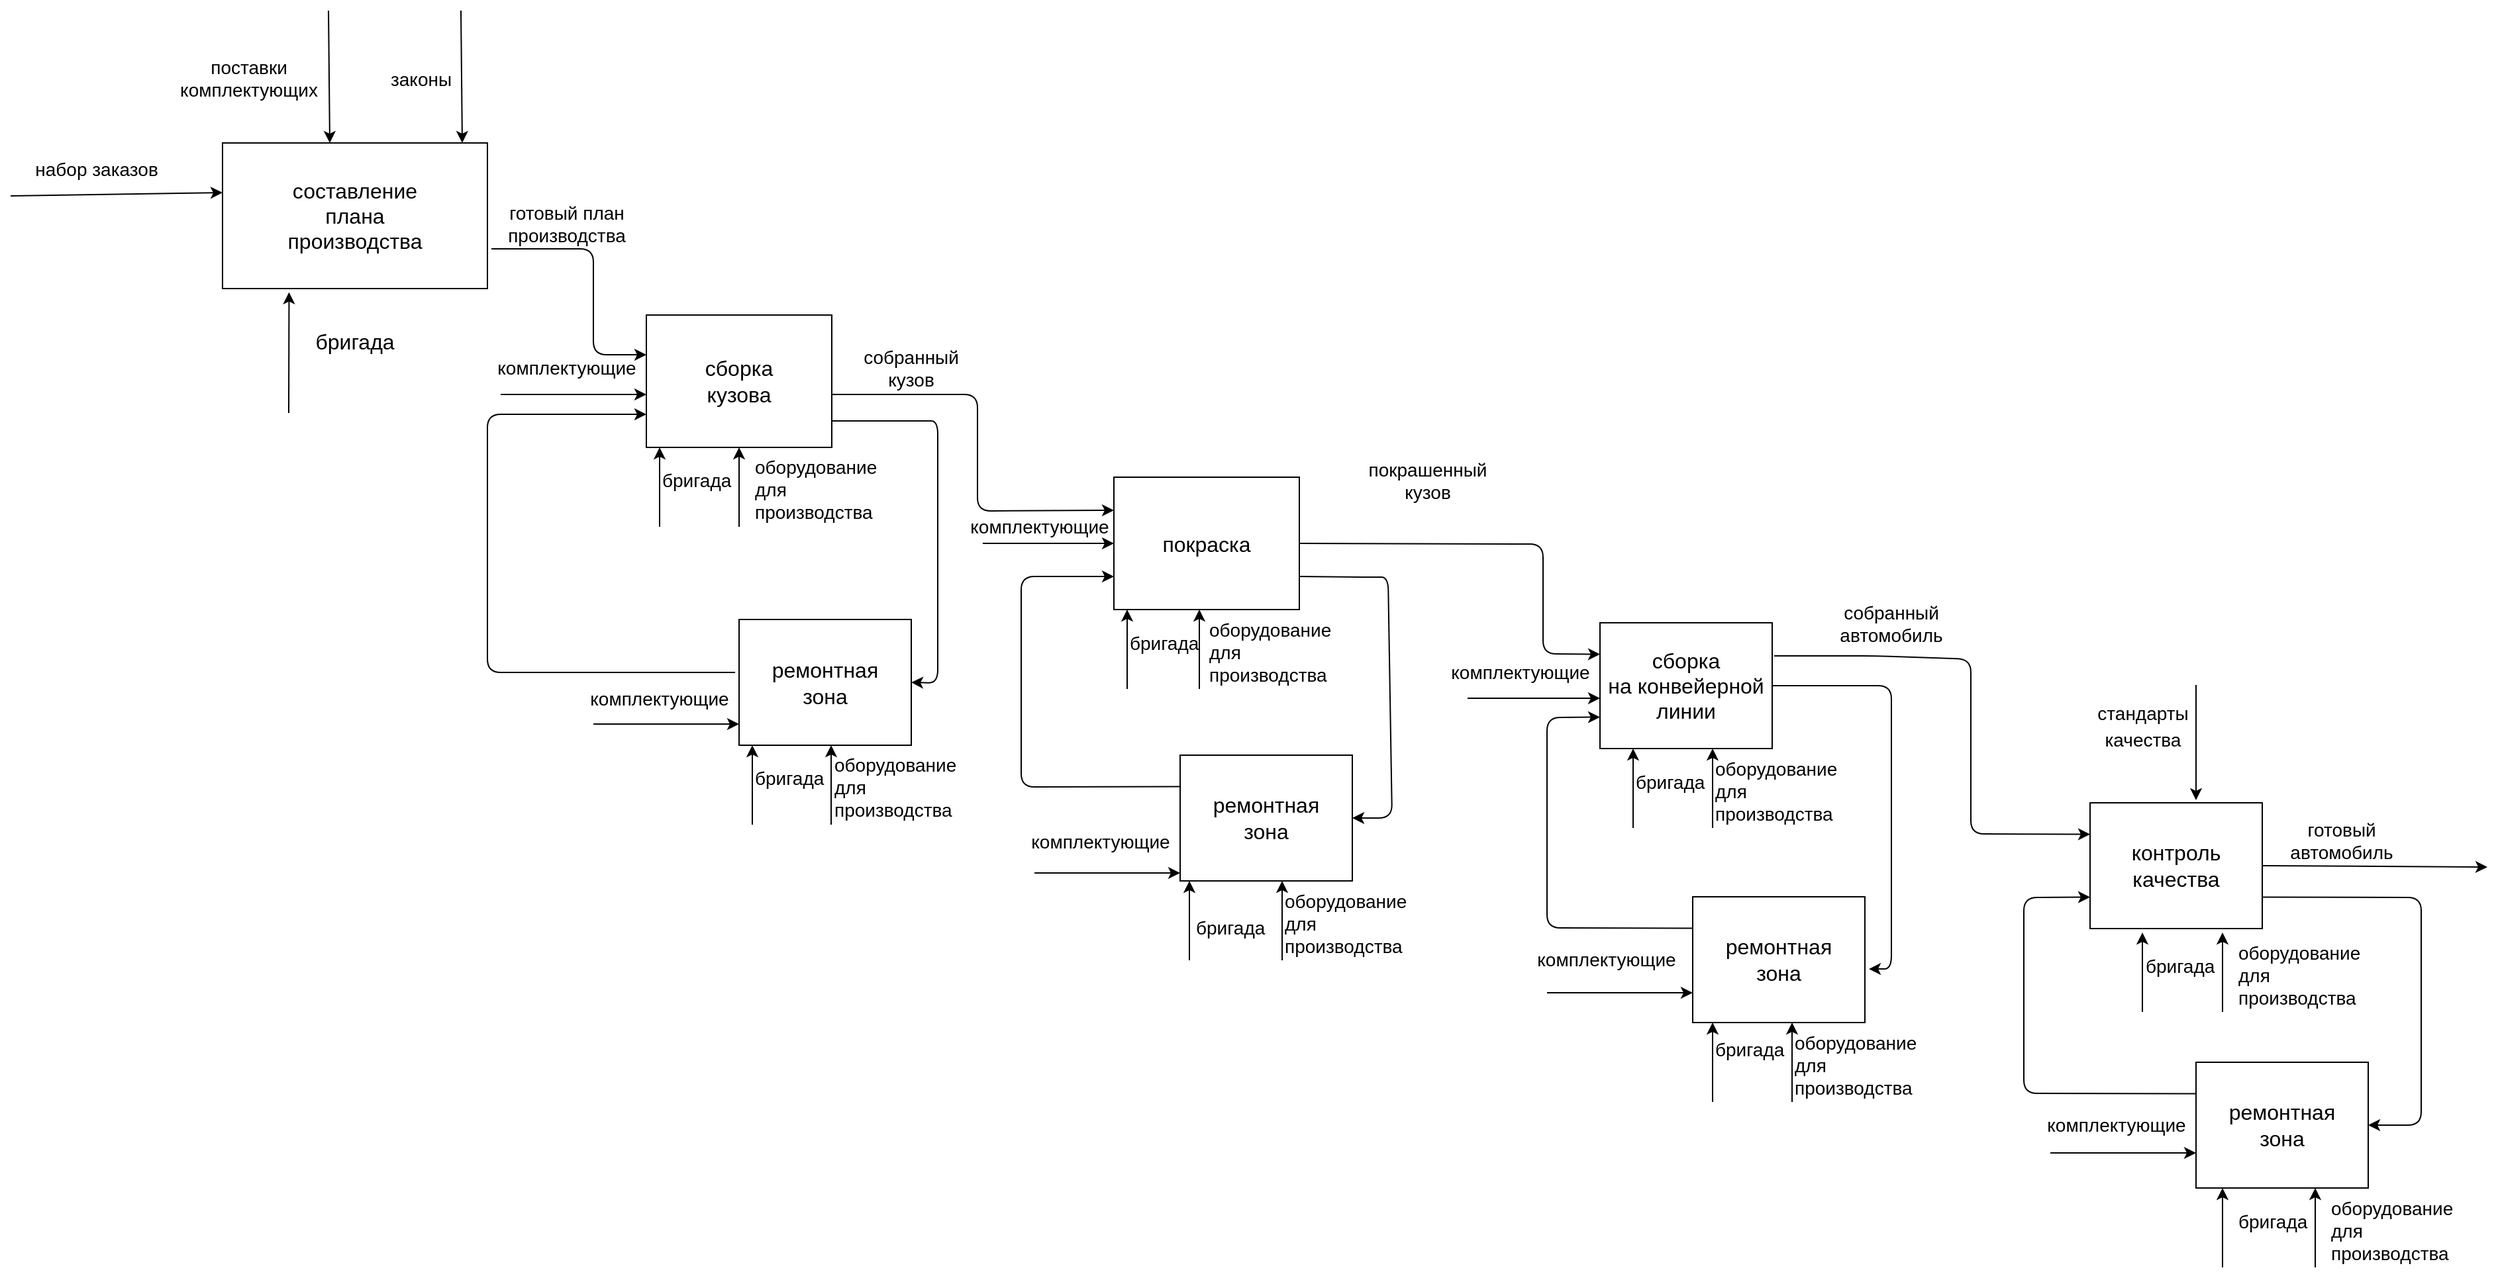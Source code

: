 <mxfile version="13.3.5" type="device"><diagram name="Page-1" id="90a13364-a465-7bf4-72fc-28e22215d7a0"><mxGraphModel dx="2106" dy="990" grid="1" gridSize="10" guides="1" tooltips="1" connect="1" arrows="1" fold="1" page="1" pageScale="1.5" pageWidth="1169" pageHeight="826" background="#ffffff" math="0" shadow="0"><root><mxCell id="0" style=";html=1;"/><mxCell id="1" style=";html=1;" parent="0"/><mxCell id="l4Ye3lDxJBevaOOQTkJg-3" value="" style="endArrow=classic;html=1;fontSize=17;entryX=0;entryY=0.25;entryDx=0;entryDy=0;" parent="1" edge="1"><mxGeometry width="50" height="50" relative="1" as="geometry"><mxPoint x="80" y="200" as="sourcePoint"/><mxPoint x="240" y="197.5" as="targetPoint"/></mxGeometry></mxCell><mxCell id="l4Ye3lDxJBevaOOQTkJg-6" value="&lt;font style=&quot;font-size: 14px&quot;&gt;набор заказов&lt;/font&gt;" style="text;html=1;strokeColor=none;fillColor=none;align=center;verticalAlign=middle;whiteSpace=wrap;rounded=0;fontSize=17;" parent="1" vertex="1"><mxGeometry x="80" y="170" width="130" height="20" as="geometry"/></mxCell><mxCell id="l4Ye3lDxJBevaOOQTkJg-11" value="" style="endArrow=classic;html=1;fontSize=17;" parent="1" edge="1"><mxGeometry width="50" height="50" relative="1" as="geometry"><mxPoint x="320" y="60" as="sourcePoint"/><mxPoint x="321" y="160" as="targetPoint"/></mxGeometry></mxCell><mxCell id="l4Ye3lDxJBevaOOQTkJg-12" value="" style="endArrow=classic;html=1;fontSize=17;" parent="1" edge="1"><mxGeometry width="50" height="50" relative="1" as="geometry"><mxPoint x="420" y="60" as="sourcePoint"/><mxPoint x="421" y="160" as="targetPoint"/></mxGeometry></mxCell><mxCell id="l4Ye3lDxJBevaOOQTkJg-14" value="&lt;div style=&quot;font-size: 14px&quot;&gt;&lt;font style=&quot;font-size: 14px&quot;&gt;законы&lt;/font&gt;&lt;/div&gt;&lt;div style=&quot;font-size: 14px&quot;&gt;&lt;font style=&quot;font-size: 14px&quot;&gt;&lt;br&gt;&lt;/font&gt;&lt;/div&gt;" style="text;html=1;strokeColor=none;fillColor=none;align=center;verticalAlign=middle;whiteSpace=wrap;rounded=0;fontSize=17;" parent="1" vertex="1"><mxGeometry x="370" y="110" width="40" height="20" as="geometry"/></mxCell><mxCell id="l4Ye3lDxJBevaOOQTkJg-16" value="" style="endArrow=classic;html=1;fontSize=17;entryX=0.208;entryY=0.992;entryDx=0;entryDy=0;entryPerimeter=0;" parent="1" edge="1"><mxGeometry width="50" height="50" relative="1" as="geometry"><mxPoint x="290" y="364" as="sourcePoint"/><mxPoint x="290.24" y="272.8" as="targetPoint"/></mxGeometry></mxCell><mxCell id="l4Ye3lDxJBevaOOQTkJg-34" value="&lt;div style=&quot;font-size: 14px&quot;&gt;&lt;font style=&quot;font-size: 14px&quot;&gt;поставки комплектующих&lt;/font&gt;&lt;/div&gt;&lt;div style=&quot;font-size: 14px&quot;&gt;&lt;font style=&quot;font-size: 14px&quot;&gt;&lt;br&gt;&lt;/font&gt;&lt;/div&gt;" style="text;html=1;strokeColor=none;fillColor=none;align=center;verticalAlign=middle;whiteSpace=wrap;rounded=0;fontSize=16;" parent="1" vertex="1"><mxGeometry x="240" y="100" width="40" height="40" as="geometry"/></mxCell><mxCell id="l4Ye3lDxJBevaOOQTkJg-70" value="бригада" style="text;html=1;strokeColor=none;fillColor=none;align=center;verticalAlign=middle;whiteSpace=wrap;rounded=0;fontSize=16;" parent="1" vertex="1"><mxGeometry x="320" y="300" width="40" height="20" as="geometry"/></mxCell><mxCell id="l4Ye3lDxJBevaOOQTkJg-71" value="" style="endArrow=classic;html=1;fontSize=16;" parent="1" edge="1"><mxGeometry width="50" height="50" relative="1" as="geometry"><mxPoint x="630" y="450" as="sourcePoint"/><mxPoint x="630" y="390" as="targetPoint"/></mxGeometry></mxCell><mxCell id="l4Ye3lDxJBevaOOQTkJg-76" value="" style="endArrow=classic;html=1;fontSize=16;" parent="1" edge="1"><mxGeometry width="50" height="50" relative="1" as="geometry"><mxPoint x="443" y="240" as="sourcePoint"/><mxPoint x="560" y="320" as="targetPoint"/><Array as="points"><mxPoint x="520" y="240"/><mxPoint x="520" y="260"/><mxPoint x="520" y="320"/></Array></mxGeometry></mxCell><mxCell id="l4Ye3lDxJBevaOOQTkJg-77" value="&lt;div&gt;готовый план производства&lt;/div&gt;&lt;div&gt;&lt;br&gt;&lt;/div&gt;" style="text;html=1;strokeColor=none;fillColor=none;align=center;verticalAlign=middle;whiteSpace=wrap;rounded=0;fontSize=14;" parent="1" vertex="1"><mxGeometry x="480" y="220" width="40" height="20" as="geometry"/></mxCell><mxCell id="l4Ye3lDxJBevaOOQTkJg-86" value="" style="endArrow=classic;html=1;fontSize=16;entryX=0;entryY=0.25;entryDx=0;entryDy=0;" parent="1" edge="1" target="DagcptpTmMrBNwU3yd0J-8"><mxGeometry width="50" height="50" relative="1" as="geometry"><mxPoint x="700" y="350" as="sourcePoint"/><mxPoint x="900" y="370" as="targetPoint"/><Array as="points"><mxPoint x="777" y="350"/><mxPoint x="810" y="350"/><mxPoint x="810" y="438"/></Array></mxGeometry></mxCell><mxCell id="l4Ye3lDxJBevaOOQTkJg-90" value="собранный кузов" style="text;html=1;strokeColor=none;fillColor=none;align=center;verticalAlign=middle;whiteSpace=wrap;rounded=0;fontSize=14;" parent="1" vertex="1"><mxGeometry x="740" y="320" width="40" height="20" as="geometry"/></mxCell><mxCell id="l4Ye3lDxJBevaOOQTkJg-92" value="" style="endArrow=classic;html=1;fontSize=16;exitX=1;exitY=0.5;exitDx=0;exitDy=0;entryX=0;entryY=0.25;entryDx=0;entryDy=0;" parent="1" edge="1" target="DagcptpTmMrBNwU3yd0J-12" source="DagcptpTmMrBNwU3yd0J-8"><mxGeometry width="50" height="50" relative="1" as="geometry"><mxPoint x="1160" y="450" as="sourcePoint"/><mxPoint x="1277" y="530" as="targetPoint"/><Array as="points"><mxPoint x="1237" y="463"/><mxPoint x="1237" y="546"/></Array></mxGeometry></mxCell><mxCell id="l4Ye3lDxJBevaOOQTkJg-94" value="" style="endArrow=classic;html=1;fontSize=16;entryX=0;entryY=0.25;entryDx=0;entryDy=0;" parent="1" edge="1" target="DagcptpTmMrBNwU3yd0J-13"><mxGeometry width="50" height="50" relative="1" as="geometry"><mxPoint x="1411.5" y="547.5" as="sourcePoint"/><mxPoint x="1630" y="620" as="targetPoint"/><Array as="points"><mxPoint x="1488.5" y="547.5"/><mxPoint x="1560" y="550"/><mxPoint x="1560" y="682"/></Array></mxGeometry></mxCell><mxCell id="l4Ye3lDxJBevaOOQTkJg-96" value="покрашенный кузов" style="text;html=1;strokeColor=none;fillColor=none;align=center;verticalAlign=middle;whiteSpace=wrap;rounded=0;fontSize=14;" parent="1" vertex="1"><mxGeometry x="1130" y="405" width="40" height="20" as="geometry"/></mxCell><mxCell id="l4Ye3lDxJBevaOOQTkJg-99" value="собранный автомобиль" style="text;html=1;strokeColor=none;fillColor=none;align=center;verticalAlign=middle;whiteSpace=wrap;rounded=0;fontSize=14;" parent="1" vertex="1"><mxGeometry x="1480" y="512.5" width="40" height="20" as="geometry"/></mxCell><mxCell id="l4Ye3lDxJBevaOOQTkJg-101" value="&lt;font style=&quot;font-size: 14px&quot;&gt;стандарты качества&lt;/font&gt;" style="text;html=1;strokeColor=none;fillColor=none;align=center;verticalAlign=middle;whiteSpace=wrap;rounded=0;fontSize=16;" parent="1" vertex="1"><mxGeometry x="1670" y="590" width="40" height="20" as="geometry"/></mxCell><mxCell id="l4Ye3lDxJBevaOOQTkJg-102" value="" style="endArrow=classic;html=1;fontSize=16;" parent="1" edge="1"><mxGeometry width="50" height="50" relative="1" as="geometry"><mxPoint x="1730" y="569.5" as="sourcePoint"/><mxPoint x="1730" y="656.5" as="targetPoint"/><Array as="points"><mxPoint x="1730" y="619.5"/></Array></mxGeometry></mxCell><mxCell id="l4Ye3lDxJBevaOOQTkJg-103" value="" style="endArrow=classic;html=1;fontSize=17;entryX=-0.007;entryY=0.58;entryDx=0;entryDy=0;entryPerimeter=0;" parent="1" edge="1"><mxGeometry width="50" height="50" relative="1" as="geometry"><mxPoint x="450" y="350" as="sourcePoint"/><mxPoint x="560" y="350" as="targetPoint"/></mxGeometry></mxCell><mxCell id="l4Ye3lDxJBevaOOQTkJg-104" value="&lt;font style=&quot;font-size: 14px&quot;&gt;комплектующие&lt;/font&gt;" style="text;html=1;strokeColor=none;fillColor=none;align=center;verticalAlign=middle;whiteSpace=wrap;rounded=0;fontSize=17;" parent="1" vertex="1"><mxGeometry x="480" y="320" width="40" height="20" as="geometry"/></mxCell><mxCell id="l4Ye3lDxJBevaOOQTkJg-108" value="" style="endArrow=classic;html=1;fontSize=17;entryX=-0.007;entryY=0.58;entryDx=0;entryDy=0;entryPerimeter=0;" parent="1" edge="1"><mxGeometry width="50" height="50" relative="1" as="geometry"><mxPoint x="813.98" y="462.5" as="sourcePoint"/><mxPoint x="913" y="462.5" as="targetPoint"/></mxGeometry></mxCell><mxCell id="l4Ye3lDxJBevaOOQTkJg-109" value="&lt;font style=&quot;font-size: 14px&quot;&gt;комплектующие&lt;/font&gt;" style="text;html=1;strokeColor=none;fillColor=none;align=center;verticalAlign=middle;whiteSpace=wrap;rounded=0;fontSize=17;" parent="1" vertex="1"><mxGeometry x="837" y="440" width="40" height="20" as="geometry"/></mxCell><mxCell id="l4Ye3lDxJBevaOOQTkJg-110" value="" style="endArrow=classic;html=1;fontSize=17;entryX=-0.007;entryY=0.58;entryDx=0;entryDy=0;entryPerimeter=0;" parent="1" edge="1"><mxGeometry width="50" height="50" relative="1" as="geometry"><mxPoint x="1180" y="579.5" as="sourcePoint"/><mxPoint x="1280" y="579.5" as="targetPoint"/></mxGeometry></mxCell><mxCell id="l4Ye3lDxJBevaOOQTkJg-111" value="&lt;font style=&quot;font-size: 14px&quot;&gt;комплектующие&lt;/font&gt;" style="text;html=1;strokeColor=none;fillColor=none;align=center;verticalAlign=middle;whiteSpace=wrap;rounded=0;fontSize=17;" parent="1" vertex="1"><mxGeometry x="1200" y="549.5" width="40" height="20" as="geometry"/></mxCell><mxCell id="l4Ye3lDxJBevaOOQTkJg-114" value="" style="endArrow=classic;html=1;fontSize=14;exitX=1;exitY=0.5;exitDx=0;exitDy=0;" parent="1" edge="1" source="DagcptpTmMrBNwU3yd0J-13"><mxGeometry width="50" height="50" relative="1" as="geometry"><mxPoint x="1790" y="706.5" as="sourcePoint"/><mxPoint x="1950" y="707" as="targetPoint"/></mxGeometry></mxCell><mxCell id="l4Ye3lDxJBevaOOQTkJg-115" value="готовый автомобиль" style="text;html=1;strokeColor=none;fillColor=none;align=center;verticalAlign=middle;whiteSpace=wrap;rounded=0;fontSize=14;" parent="1" vertex="1"><mxGeometry x="1820" y="676.5" width="40" height="20" as="geometry"/></mxCell><mxCell id="l4Ye3lDxJBevaOOQTkJg-123" value="" style="endArrow=classic;html=1;fontSize=17;entryX=-0.007;entryY=0.58;entryDx=0;entryDy=0;entryPerimeter=0;" parent="1" edge="1"><mxGeometry width="50" height="50" relative="1" as="geometry"><mxPoint x="520" y="599" as="sourcePoint"/><mxPoint x="630" y="599" as="targetPoint"/></mxGeometry></mxCell><mxCell id="l4Ye3lDxJBevaOOQTkJg-124" value="&lt;font style=&quot;font-size: 14px&quot;&gt;комплектующие&lt;/font&gt;" style="text;html=1;strokeColor=none;fillColor=none;align=center;verticalAlign=middle;whiteSpace=wrap;rounded=0;fontSize=17;" parent="1" vertex="1"><mxGeometry x="550" y="570" width="40" height="20" as="geometry"/></mxCell><mxCell id="l4Ye3lDxJBevaOOQTkJg-127" value="" style="endArrow=classic;html=1;fontSize=17;entryX=-0.007;entryY=0.58;entryDx=0;entryDy=0;entryPerimeter=0;" parent="1" edge="1"><mxGeometry width="50" height="50" relative="1" as="geometry"><mxPoint x="853" y="711.5" as="sourcePoint"/><mxPoint x="963" y="711.5" as="targetPoint"/></mxGeometry></mxCell><mxCell id="l4Ye3lDxJBevaOOQTkJg-128" value="&lt;font style=&quot;font-size: 14px&quot;&gt;комплектующие&lt;/font&gt;" style="text;html=1;strokeColor=none;fillColor=none;align=center;verticalAlign=middle;whiteSpace=wrap;rounded=0;fontSize=17;" parent="1" vertex="1"><mxGeometry x="883" y="677.5" width="40" height="20" as="geometry"/></mxCell><mxCell id="l4Ye3lDxJBevaOOQTkJg-130" value="" style="endArrow=classic;html=1;fontSize=17;entryX=-0.007;entryY=0.58;entryDx=0;entryDy=0;entryPerimeter=0;" parent="1" edge="1"><mxGeometry width="50" height="50" relative="1" as="geometry"><mxPoint x="1240" y="802" as="sourcePoint"/><mxPoint x="1350" y="802" as="targetPoint"/></mxGeometry></mxCell><mxCell id="l4Ye3lDxJBevaOOQTkJg-131" value="&lt;font style=&quot;font-size: 14px&quot;&gt;комплектующие&lt;/font&gt;" style="text;html=1;strokeColor=none;fillColor=none;align=center;verticalAlign=middle;whiteSpace=wrap;rounded=0;fontSize=17;" parent="1" vertex="1"><mxGeometry x="1265" y="767" width="40" height="20" as="geometry"/></mxCell><mxCell id="l4Ye3lDxJBevaOOQTkJg-132" value="" style="endArrow=classic;html=1;fontSize=17;entryX=-0.007;entryY=0.58;entryDx=0;entryDy=0;entryPerimeter=0;" parent="1" edge="1"><mxGeometry width="50" height="50" relative="1" as="geometry"><mxPoint x="1620" y="923" as="sourcePoint"/><mxPoint x="1730" y="923" as="targetPoint"/></mxGeometry></mxCell><mxCell id="l4Ye3lDxJBevaOOQTkJg-133" value="&lt;font style=&quot;font-size: 14px&quot;&gt;комплектующие&lt;/font&gt;" style="text;html=1;strokeColor=none;fillColor=none;align=center;verticalAlign=middle;whiteSpace=wrap;rounded=0;fontSize=17;" parent="1" vertex="1"><mxGeometry x="1650" y="892" width="40" height="20" as="geometry"/></mxCell><mxCell id="l4Ye3lDxJBevaOOQTkJg-137" value="&lt;font style=&quot;font-size: 14px&quot;&gt;бригада&lt;/font&gt;" style="text;whiteSpace=wrap;html=1;fontSize=14;" parent="1" vertex="1"><mxGeometry x="570" y="400" width="80" height="30" as="geometry"/></mxCell><mxCell id="l4Ye3lDxJBevaOOQTkJg-139" value="" style="endArrow=classic;html=1;fontSize=16;" parent="1" edge="1"><mxGeometry width="50" height="50" relative="1" as="geometry"><mxPoint x="923" y="572.5" as="sourcePoint"/><mxPoint x="923" y="512.5" as="targetPoint"/></mxGeometry></mxCell><mxCell id="l4Ye3lDxJBevaOOQTkJg-140" value="" style="endArrow=classic;html=1;fontSize=16;" parent="1" edge="1"><mxGeometry width="50" height="50" relative="1" as="geometry"><mxPoint x="970" y="777.5" as="sourcePoint"/><mxPoint x="970" y="717.5" as="targetPoint"/></mxGeometry></mxCell><mxCell id="l4Ye3lDxJBevaOOQTkJg-141" value="" style="endArrow=classic;html=1;fontSize=16;" parent="1" edge="1"><mxGeometry width="50" height="50" relative="1" as="geometry"><mxPoint x="1305" y="677.5" as="sourcePoint"/><mxPoint x="1305" y="617.5" as="targetPoint"/></mxGeometry></mxCell><mxCell id="l4Ye3lDxJBevaOOQTkJg-142" value="" style="endArrow=classic;html=1;fontSize=16;" parent="1" edge="1"><mxGeometry width="50" height="50" relative="1" as="geometry"><mxPoint x="1365" y="884.5" as="sourcePoint"/><mxPoint x="1365" y="824.5" as="targetPoint"/></mxGeometry></mxCell><mxCell id="l4Ye3lDxJBevaOOQTkJg-143" value="" style="endArrow=classic;html=1;fontSize=16;" parent="1" edge="1"><mxGeometry width="50" height="50" relative="1" as="geometry"><mxPoint x="1689.5" y="816.5" as="sourcePoint"/><mxPoint x="1689.5" y="756.5" as="targetPoint"/></mxGeometry></mxCell><mxCell id="l4Ye3lDxJBevaOOQTkJg-144" value="" style="endArrow=classic;html=1;fontSize=16;" parent="1" edge="1"><mxGeometry width="50" height="50" relative="1" as="geometry"><mxPoint x="1750" y="1009.5" as="sourcePoint"/><mxPoint x="1750" y="949.5" as="targetPoint"/></mxGeometry></mxCell><mxCell id="l4Ye3lDxJBevaOOQTkJg-147" value="&lt;font style=&quot;font-size: 14px&quot;&gt;бригада&lt;/font&gt;" style="text;whiteSpace=wrap;html=1;fontSize=14;" parent="1" vertex="1"><mxGeometry x="973" y="737.5" width="80" height="30" as="geometry"/></mxCell><mxCell id="l4Ye3lDxJBevaOOQTkJg-148" value="&lt;font style=&quot;font-size: 14px&quot;&gt;бригада&lt;/font&gt;" style="text;whiteSpace=wrap;html=1;fontSize=14;" parent="1" vertex="1"><mxGeometry x="923" y="522.5" width="80" height="30" as="geometry"/></mxCell><mxCell id="l4Ye3lDxJBevaOOQTkJg-149" value="&lt;font style=&quot;font-size: 14px&quot;&gt;бригада&lt;/font&gt;" style="text;whiteSpace=wrap;html=1;fontSize=14;" parent="1" vertex="1"><mxGeometry x="1305" y="627.5" width="80" height="30" as="geometry"/></mxCell><mxCell id="l4Ye3lDxJBevaOOQTkJg-150" value="&lt;font style=&quot;font-size: 14px&quot;&gt;бригада&lt;/font&gt;" style="text;whiteSpace=wrap;html=1;fontSize=14;" parent="1" vertex="1"><mxGeometry x="1365" y="829.5" width="80" height="30" as="geometry"/></mxCell><mxCell id="l4Ye3lDxJBevaOOQTkJg-151" value="&lt;font style=&quot;font-size: 14px&quot;&gt;бригада&lt;/font&gt;" style="text;whiteSpace=wrap;html=1;fontSize=14;" parent="1" vertex="1"><mxGeometry x="1760" y="959.5" width="80" height="30" as="geometry"/></mxCell><mxCell id="l4Ye3lDxJBevaOOQTkJg-152" value="&lt;font style=&quot;font-size: 14px&quot;&gt;бригада&lt;/font&gt;" style="text;whiteSpace=wrap;html=1;fontSize=14;" parent="1" vertex="1"><mxGeometry x="1690" y="766.5" width="80" height="30" as="geometry"/></mxCell><mxCell id="l4Ye3lDxJBevaOOQTkJg-161" value="" style="endArrow=classic;html=1;fontSize=16;" parent="1" edge="1"><mxGeometry width="50" height="50" relative="1" as="geometry"><mxPoint x="570" y="450" as="sourcePoint"/><mxPoint x="570" y="390" as="targetPoint"/></mxGeometry></mxCell><mxCell id="l4Ye3lDxJBevaOOQTkJg-166" value="&lt;meta charset=&quot;utf-8&quot;&gt;&lt;font style=&quot;font-size: 14px&quot;&gt;оборудование для производства&lt;/font&gt;" style="text;whiteSpace=wrap;html=1;fontSize=14;" parent="1" vertex="1"><mxGeometry x="640" y="390" width="90" height="30" as="geometry"/></mxCell><mxCell id="l4Ye3lDxJBevaOOQTkJg-174" value="" style="endArrow=classic;html=1;fontSize=16;" parent="1" edge="1"><mxGeometry width="50" height="50" relative="1" as="geometry"><mxPoint x="640" y="675" as="sourcePoint"/><mxPoint x="640" y="615" as="targetPoint"/></mxGeometry></mxCell><mxCell id="l4Ye3lDxJBevaOOQTkJg-178" value="&lt;font style=&quot;font-size: 14px&quot;&gt;бригада&lt;/font&gt;" style="text;whiteSpace=wrap;html=1;fontSize=14;" parent="1" vertex="1"><mxGeometry x="640" y="625" width="90" height="30" as="geometry"/></mxCell><mxCell id="l4Ye3lDxJBevaOOQTkJg-181" value="" style="endArrow=classic;html=1;fontSize=16;" parent="1" edge="1"><mxGeometry width="50" height="50" relative="1" as="geometry"><mxPoint x="699.5" y="675" as="sourcePoint"/><mxPoint x="699.5" y="615" as="targetPoint"/></mxGeometry></mxCell><mxCell id="l4Ye3lDxJBevaOOQTkJg-182" value="" style="endArrow=classic;html=1;fontSize=16;" parent="1" edge="1"><mxGeometry width="50" height="50" relative="1" as="geometry"><mxPoint x="977.5" y="572.5" as="sourcePoint"/><mxPoint x="977.5" y="512.5" as="targetPoint"/></mxGeometry></mxCell><mxCell id="l4Ye3lDxJBevaOOQTkJg-183" value="" style="endArrow=classic;html=1;fontSize=16;" parent="1" edge="1"><mxGeometry width="50" height="50" relative="1" as="geometry"><mxPoint x="1040" y="777.5" as="sourcePoint"/><mxPoint x="1040" y="717.5" as="targetPoint"/></mxGeometry></mxCell><mxCell id="l4Ye3lDxJBevaOOQTkJg-184" value="" style="endArrow=classic;html=1;fontSize=16;" parent="1" edge="1"><mxGeometry width="50" height="50" relative="1" as="geometry"><mxPoint x="1365" y="677.5" as="sourcePoint"/><mxPoint x="1365" y="617.5" as="targetPoint"/></mxGeometry></mxCell><mxCell id="l4Ye3lDxJBevaOOQTkJg-185" value="" style="endArrow=classic;html=1;fontSize=16;" parent="1" edge="1"><mxGeometry width="50" height="50" relative="1" as="geometry"><mxPoint x="1425" y="884.5" as="sourcePoint"/><mxPoint x="1425" y="824.5" as="targetPoint"/></mxGeometry></mxCell><mxCell id="l4Ye3lDxJBevaOOQTkJg-186" value="" style="endArrow=classic;html=1;fontSize=16;" parent="1" edge="1"><mxGeometry width="50" height="50" relative="1" as="geometry"><mxPoint x="1750" y="816.5" as="sourcePoint"/><mxPoint x="1750" y="756.5" as="targetPoint"/></mxGeometry></mxCell><mxCell id="l4Ye3lDxJBevaOOQTkJg-187" value="" style="endArrow=classic;html=1;fontSize=16;" parent="1" edge="1"><mxGeometry width="50" height="50" relative="1" as="geometry"><mxPoint x="1820" y="1009.5" as="sourcePoint"/><mxPoint x="1820" y="949.5" as="targetPoint"/></mxGeometry></mxCell><mxCell id="l4Ye3lDxJBevaOOQTkJg-188" value="&lt;meta charset=&quot;utf-8&quot;&gt;&lt;font style=&quot;font-size: 14px&quot;&gt;оборудование для производства&lt;/font&gt;" style="text;whiteSpace=wrap;html=1;fontSize=14;" parent="1" vertex="1"><mxGeometry x="700" y="615" width="90" height="30" as="geometry"/></mxCell><mxCell id="l4Ye3lDxJBevaOOQTkJg-189" value="&lt;meta charset=&quot;utf-8&quot;&gt;&lt;font style=&quot;font-size: 14px&quot;&gt;оборудование для производства&lt;/font&gt;" style="text;whiteSpace=wrap;html=1;fontSize=14;" parent="1" vertex="1"><mxGeometry x="983" y="512.5" width="90" height="30" as="geometry"/></mxCell><mxCell id="l4Ye3lDxJBevaOOQTkJg-191" value="&lt;meta charset=&quot;utf-8&quot;&gt;&lt;font style=&quot;font-size: 14px&quot;&gt;оборудование для производства&lt;/font&gt;" style="text;whiteSpace=wrap;html=1;fontSize=14;" parent="1" vertex="1"><mxGeometry x="1040" y="717.5" width="90" height="30" as="geometry"/></mxCell><mxCell id="l4Ye3lDxJBevaOOQTkJg-192" value="&lt;meta charset=&quot;utf-8&quot;&gt;&lt;font style=&quot;font-size: 14px&quot;&gt;оборудование для производства&lt;/font&gt;" style="text;whiteSpace=wrap;html=1;fontSize=14;" parent="1" vertex="1"><mxGeometry x="1365" y="617.5" width="90" height="30" as="geometry"/></mxCell><mxCell id="l4Ye3lDxJBevaOOQTkJg-193" value="&lt;meta charset=&quot;utf-8&quot;&gt;&lt;font style=&quot;font-size: 14px&quot;&gt;оборудование для производства&lt;/font&gt;" style="text;whiteSpace=wrap;html=1;fontSize=14;" parent="1" vertex="1"><mxGeometry x="1425" y="824.5" width="90" height="30" as="geometry"/></mxCell><mxCell id="l4Ye3lDxJBevaOOQTkJg-198" value="&lt;meta charset=&quot;utf-8&quot;&gt;&lt;font style=&quot;font-size: 14px&quot;&gt;оборудование для производства&lt;/font&gt;" style="text;whiteSpace=wrap;html=1;fontSize=14;" parent="1" vertex="1"><mxGeometry x="1830" y="949.5" width="90" height="30" as="geometry"/></mxCell><mxCell id="l4Ye3lDxJBevaOOQTkJg-199" value="&lt;meta charset=&quot;utf-8&quot;&gt;&lt;font style=&quot;font-size: 14px&quot;&gt;оборудование для производства&lt;/font&gt;" style="text;whiteSpace=wrap;html=1;fontSize=14;" parent="1" vertex="1"><mxGeometry x="1760" y="756.5" width="90" height="30" as="geometry"/></mxCell><mxCell id="DagcptpTmMrBNwU3yd0J-3" value="&lt;div&gt;&lt;font size=&quot;3&quot;&gt;составление&lt;/font&gt;&lt;/div&gt;&lt;div&gt;&lt;font size=&quot;3&quot;&gt;плана&lt;/font&gt;&lt;/div&gt;&lt;div&gt;&lt;font size=&quot;3&quot;&gt;производства&lt;br&gt;&lt;/font&gt;&lt;/div&gt;" style="rounded=0;whiteSpace=wrap;html=1;" vertex="1" parent="1"><mxGeometry x="240" y="160" width="200" height="110" as="geometry"/></mxCell><mxCell id="DagcptpTmMrBNwU3yd0J-4" value="&lt;div&gt;&lt;font size=&quot;3&quot;&gt;сборка &lt;br&gt;&lt;/font&gt;&lt;/div&gt;&lt;div&gt;&lt;font size=&quot;3&quot;&gt;кузова&lt;/font&gt;&lt;/div&gt;" style="rounded=0;whiteSpace=wrap;html=1;" vertex="1" parent="1"><mxGeometry x="560" y="290" width="140" height="100" as="geometry"/></mxCell><mxCell id="DagcptpTmMrBNwU3yd0J-7" value="&lt;div&gt;&lt;font size=&quot;3&quot;&gt;ремонтная&lt;/font&gt;&lt;/div&gt;&lt;div&gt;&lt;font size=&quot;3&quot;&gt;зона&lt;br&gt;&lt;/font&gt;&lt;/div&gt;" style="rounded=0;whiteSpace=wrap;html=1;" vertex="1" parent="1"><mxGeometry x="630" y="520" width="130" height="95" as="geometry"/></mxCell><mxCell id="DagcptpTmMrBNwU3yd0J-8" value="&lt;font size=&quot;3&quot;&gt;покраска&lt;/font&gt;" style="rounded=0;whiteSpace=wrap;html=1;" vertex="1" parent="1"><mxGeometry x="913" y="412.5" width="140" height="100" as="geometry"/></mxCell><mxCell id="DagcptpTmMrBNwU3yd0J-10" value="&lt;div&gt;&lt;font size=&quot;3&quot;&gt;ремонтная&lt;/font&gt;&lt;/div&gt;&lt;div&gt;&lt;font size=&quot;3&quot;&gt;зона&lt;br&gt;&lt;/font&gt;&lt;/div&gt;" style="rounded=0;whiteSpace=wrap;html=1;" vertex="1" parent="1"><mxGeometry x="963" y="622.5" width="130" height="95" as="geometry"/></mxCell><mxCell id="DagcptpTmMrBNwU3yd0J-11" value="&lt;div&gt;&lt;font size=&quot;3&quot;&gt;ремонтная&lt;/font&gt;&lt;/div&gt;&lt;div&gt;&lt;font size=&quot;3&quot;&gt;зона&lt;br&gt;&lt;/font&gt;&lt;/div&gt;" style="rounded=0;whiteSpace=wrap;html=1;" vertex="1" parent="1"><mxGeometry x="1350" y="729.5" width="130" height="95" as="geometry"/></mxCell><mxCell id="DagcptpTmMrBNwU3yd0J-12" value="&lt;div&gt;&lt;font size=&quot;3&quot;&gt;сборка&lt;/font&gt;&lt;/div&gt;&lt;div&gt;&lt;font size=&quot;3&quot;&gt;на конвейерной&lt;/font&gt;&lt;/div&gt;&lt;div&gt;&lt;font size=&quot;3&quot;&gt;линии&lt;br&gt;&lt;/font&gt;&lt;/div&gt;" style="rounded=0;whiteSpace=wrap;html=1;" vertex="1" parent="1"><mxGeometry x="1280" y="522.5" width="130" height="95" as="geometry"/></mxCell><mxCell id="DagcptpTmMrBNwU3yd0J-13" value="&lt;div&gt;&lt;font size=&quot;3&quot;&gt;контроль&lt;/font&gt;&lt;/div&gt;&lt;div&gt;&lt;font size=&quot;3&quot;&gt;качества&lt;br&gt;&lt;/font&gt;&lt;/div&gt;" style="rounded=0;whiteSpace=wrap;html=1;" vertex="1" parent="1"><mxGeometry x="1650" y="658.5" width="130" height="95" as="geometry"/></mxCell><mxCell id="DagcptpTmMrBNwU3yd0J-14" value="&lt;div&gt;&lt;font size=&quot;3&quot;&gt;ремонтная&lt;/font&gt;&lt;/div&gt;&lt;div&gt;&lt;font size=&quot;3&quot;&gt;зона&lt;br&gt;&lt;/font&gt;&lt;/div&gt;" style="rounded=0;whiteSpace=wrap;html=1;" vertex="1" parent="1"><mxGeometry x="1730" y="854.5" width="130" height="95" as="geometry"/></mxCell><mxCell id="DagcptpTmMrBNwU3yd0J-17" value="" style="endArrow=classic;html=1;entryX=0;entryY=0.75;entryDx=0;entryDy=0;exitX=-0.023;exitY=0.421;exitDx=0;exitDy=0;exitPerimeter=0;" edge="1" parent="1" source="DagcptpTmMrBNwU3yd0J-7" target="DagcptpTmMrBNwU3yd0J-4"><mxGeometry width="50" height="50" relative="1" as="geometry"><mxPoint x="560" y="560" as="sourcePoint"/><mxPoint x="400" y="320" as="targetPoint"/><Array as="points"><mxPoint x="440" y="560"/><mxPoint x="440" y="470"/><mxPoint x="440" y="365"/></Array></mxGeometry></mxCell><mxCell id="DagcptpTmMrBNwU3yd0J-18" value="" style="endArrow=classic;html=1;entryX=1;entryY=0.5;entryDx=0;entryDy=0;" edge="1" parent="1" target="DagcptpTmMrBNwU3yd0J-7"><mxGeometry width="50" height="50" relative="1" as="geometry"><mxPoint x="700" y="370" as="sourcePoint"/><mxPoint x="840" y="420" as="targetPoint"/><Array as="points"><mxPoint x="760" y="370"/><mxPoint x="780" y="370"/><mxPoint x="780" y="460"/><mxPoint x="780" y="568"/></Array></mxGeometry></mxCell><mxCell id="DagcptpTmMrBNwU3yd0J-20" value="" style="endArrow=classic;html=1;exitX=1;exitY=0.75;exitDx=0;exitDy=0;entryX=1;entryY=0.5;entryDx=0;entryDy=0;" edge="1" parent="1" source="DagcptpTmMrBNwU3yd0J-8" target="DagcptpTmMrBNwU3yd0J-10"><mxGeometry width="50" height="50" relative="1" as="geometry"><mxPoint x="913" y="622.5" as="sourcePoint"/><mxPoint x="1103" y="512.5" as="targetPoint"/><Array as="points"><mxPoint x="1100" y="488"/><mxPoint x="1120" y="488"/><mxPoint x="1123" y="670"/></Array></mxGeometry></mxCell><mxCell id="DagcptpTmMrBNwU3yd0J-30" value="" style="endArrow=classic;html=1;exitX=0;exitY=0.25;exitDx=0;exitDy=0;entryX=0;entryY=0.75;entryDx=0;entryDy=0;" edge="1" parent="1" source="DagcptpTmMrBNwU3yd0J-10" target="DagcptpTmMrBNwU3yd0J-8"><mxGeometry width="50" height="50" relative="1" as="geometry"><mxPoint x="1043" y="612.5" as="sourcePoint"/><mxPoint x="1093" y="562.5" as="targetPoint"/><Array as="points"><mxPoint x="843" y="646.5"/><mxPoint x="843" y="487.5"/></Array></mxGeometry></mxCell><mxCell id="DagcptpTmMrBNwU3yd0J-36" value="" style="endArrow=classic;html=1;exitX=0;exitY=0.25;exitDx=0;exitDy=0;entryX=0;entryY=0.75;entryDx=0;entryDy=0;" edge="1" parent="1" source="DagcptpTmMrBNwU3yd0J-11" target="DagcptpTmMrBNwU3yd0J-12"><mxGeometry width="50" height="50" relative="1" as="geometry"><mxPoint x="1340" y="700" as="sourcePoint"/><mxPoint x="1390" y="650" as="targetPoint"/><Array as="points"><mxPoint x="1240" y="753"/><mxPoint x="1240" y="594"/></Array></mxGeometry></mxCell><mxCell id="DagcptpTmMrBNwU3yd0J-37" value="" style="endArrow=classic;html=1;exitX=1;exitY=0.5;exitDx=0;exitDy=0;entryX=1.023;entryY=0.574;entryDx=0;entryDy=0;entryPerimeter=0;" edge="1" parent="1" source="DagcptpTmMrBNwU3yd0J-12" target="DagcptpTmMrBNwU3yd0J-11"><mxGeometry width="50" height="50" relative="1" as="geometry"><mxPoint x="1340" y="700" as="sourcePoint"/><mxPoint x="1390" y="650" as="targetPoint"/><Array as="points"><mxPoint x="1500" y="570"/><mxPoint x="1500" y="784"/></Array></mxGeometry></mxCell><mxCell id="DagcptpTmMrBNwU3yd0J-42" value="" style="endArrow=classic;html=1;entryX=1;entryY=0.5;entryDx=0;entryDy=0;exitX=1;exitY=0.75;exitDx=0;exitDy=0;" edge="1" parent="1" source="DagcptpTmMrBNwU3yd0J-13" target="DagcptpTmMrBNwU3yd0J-14"><mxGeometry width="50" height="50" relative="1" as="geometry"><mxPoint x="1690" y="810" as="sourcePoint"/><mxPoint x="1940" y="750" as="targetPoint"/><Array as="points"><mxPoint x="1900" y="730"/><mxPoint x="1900" y="820"/><mxPoint x="1900" y="902"/></Array></mxGeometry></mxCell><mxCell id="DagcptpTmMrBNwU3yd0J-43" value="" style="endArrow=classic;html=1;exitX=0;exitY=0.25;exitDx=0;exitDy=0;entryX=0;entryY=0.75;entryDx=0;entryDy=0;" edge="1" parent="1" source="DagcptpTmMrBNwU3yd0J-14" target="DagcptpTmMrBNwU3yd0J-13"><mxGeometry width="50" height="50" relative="1" as="geometry"><mxPoint x="1690" y="890" as="sourcePoint"/><mxPoint x="1740" y="840" as="targetPoint"/><Array as="points"><mxPoint x="1600" y="878"/><mxPoint x="1600" y="730"/></Array></mxGeometry></mxCell></root></mxGraphModel></diagram></mxfile>